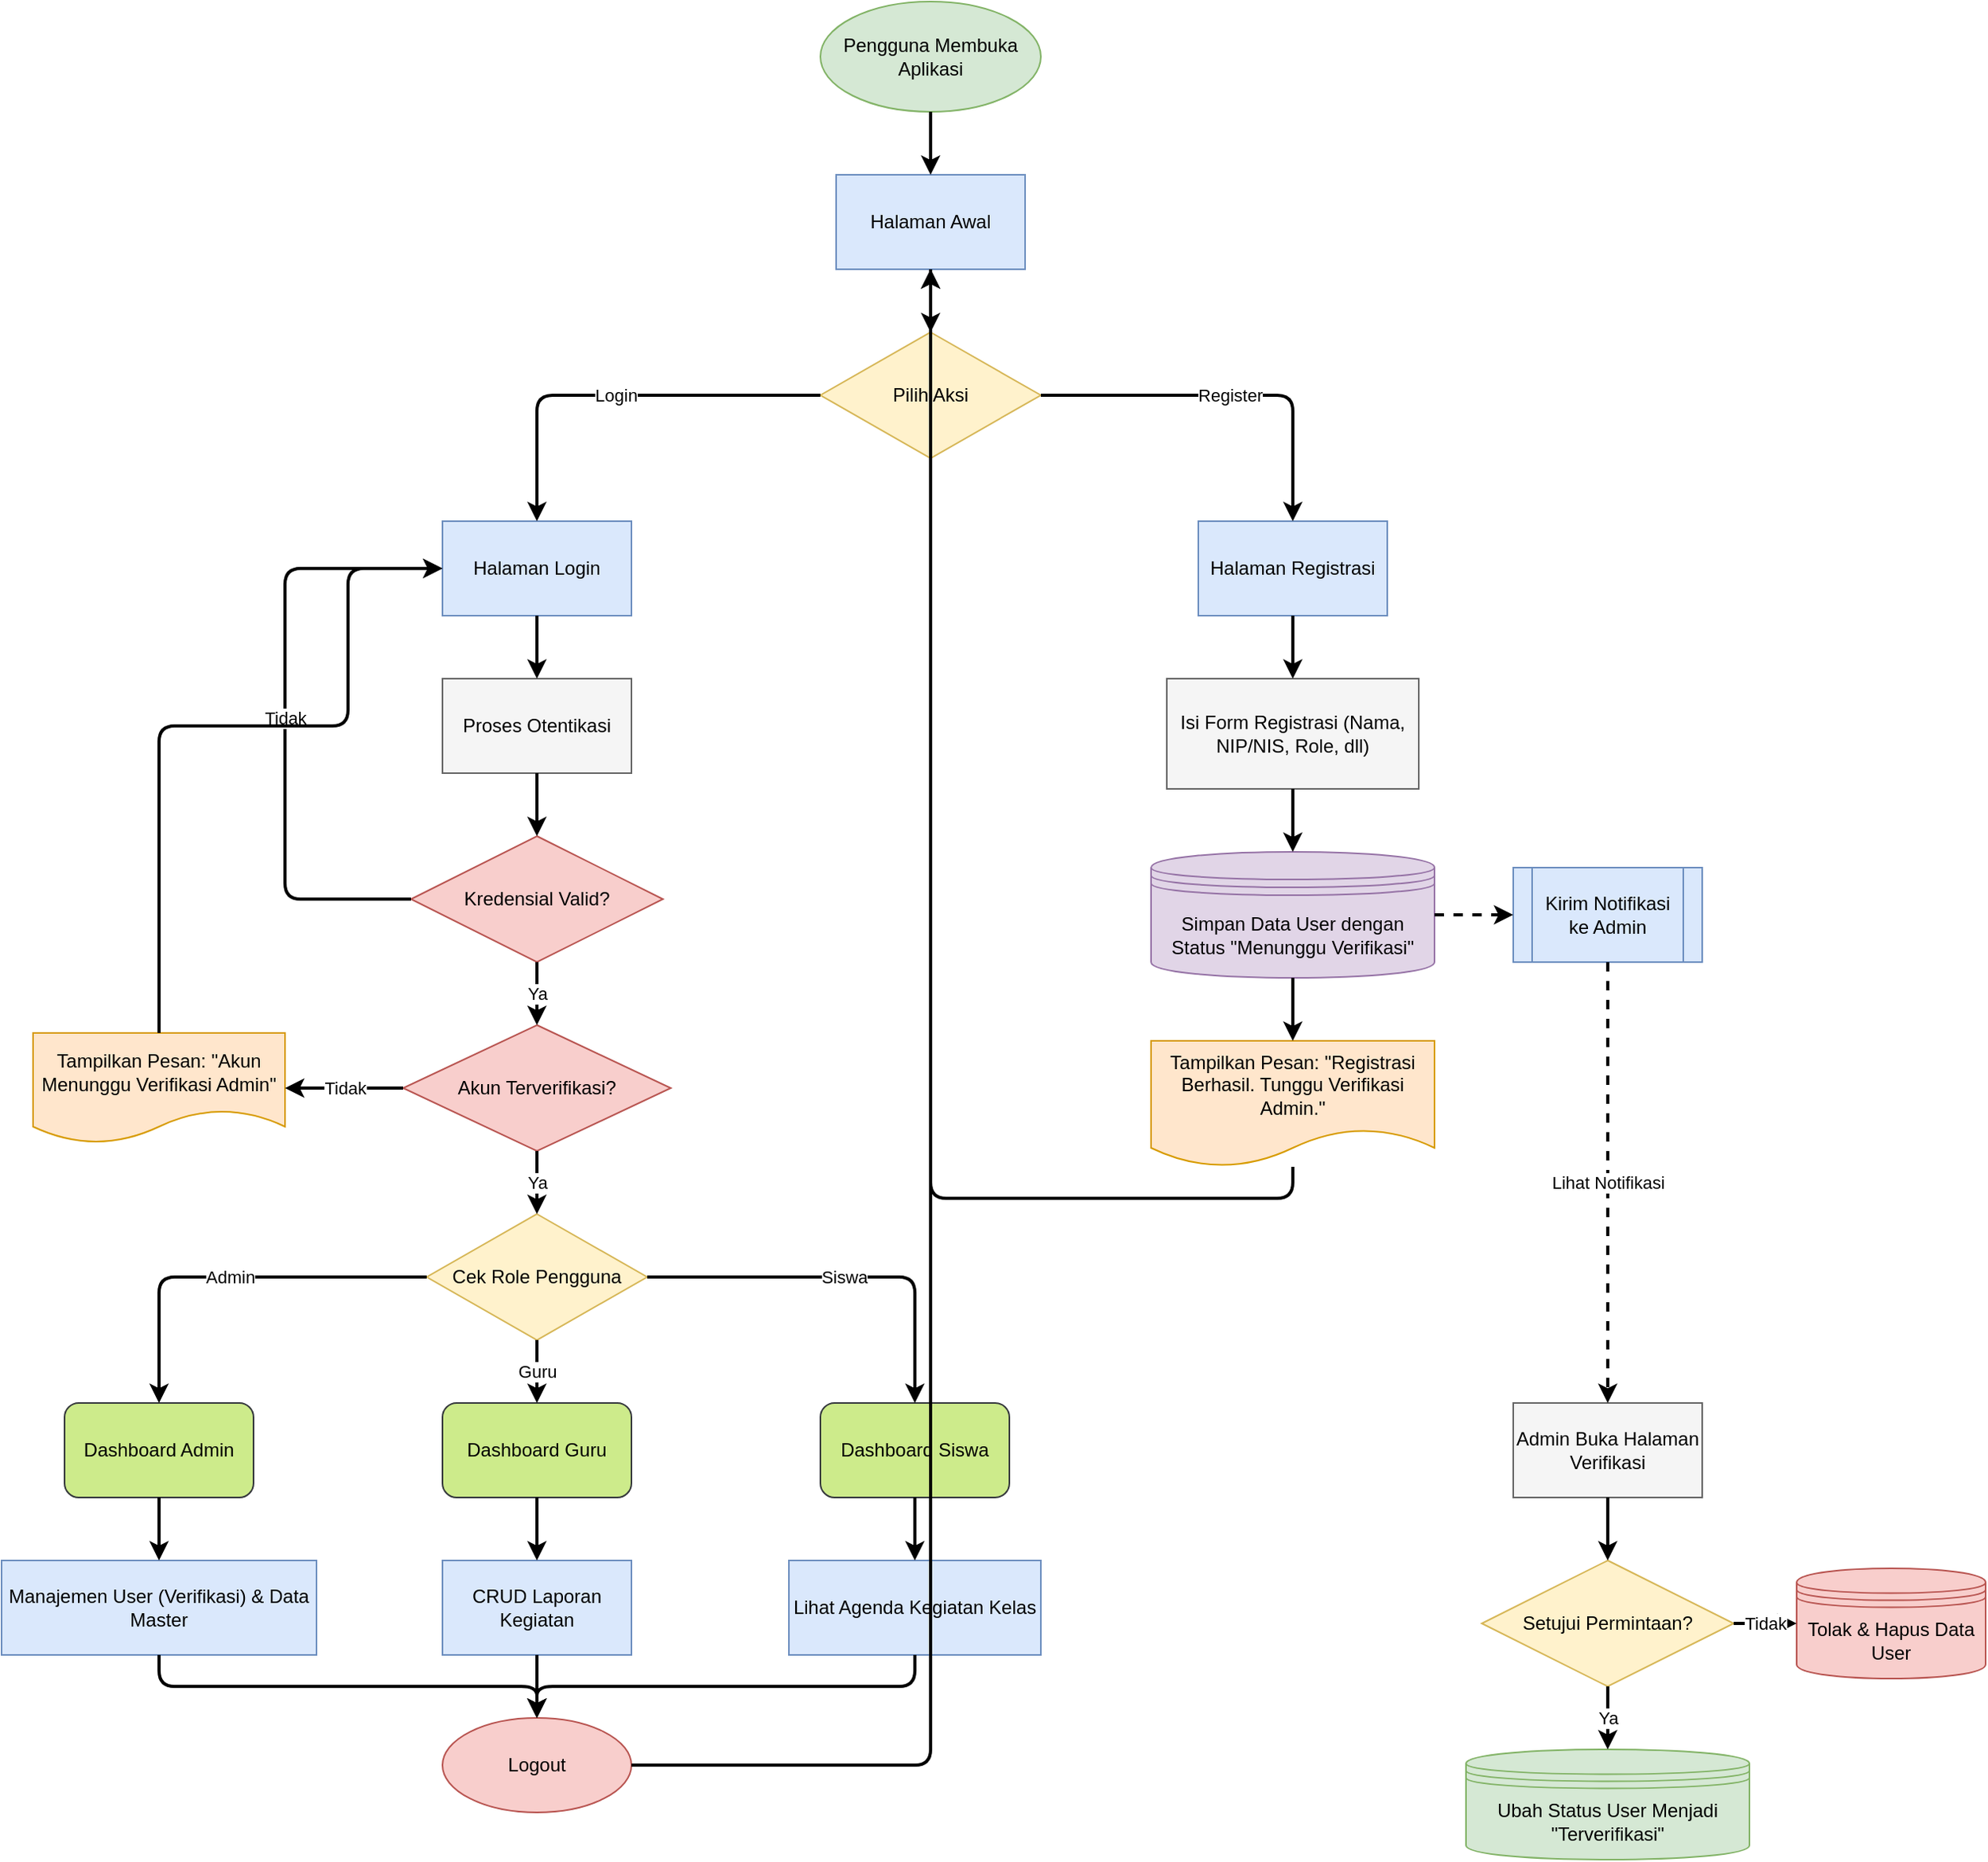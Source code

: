 <mxfile version="28.0.7">
  <diagram name="Alur Aplikasi Guru - Kompleks" id="F_WLoUmrhNOHD6jYoUVZ">
    <mxGraphModel dx="1389" dy="856" grid="1" gridSize="10" guides="1" tooltips="1" connect="1" arrows="1" fold="1" page="1" pageScale="1" pageWidth="850" pageHeight="1100" math="0" shadow="0">
      <root>
        <mxCell id="0" />
        <mxCell id="1" parent="0" />
        <mxCell id="xGcyTXW4MDDECdyArK0P-1" value="Pengguna Membuka Aplikasi" style="ellipse;whiteSpace=wrap;html=1;fillColor=#d5e8d4;strokeColor=#82b366;" vertex="1" parent="1">
          <mxGeometry x="1050" y="380" width="140" height="70" as="geometry" />
        </mxCell>
        <mxCell id="xGcyTXW4MDDECdyArK0P-2" value="Halaman Awal" style="rounded=0;whiteSpace=wrap;html=1;fillColor=#dae8fc;strokeColor=#6c8ebf;" vertex="1" parent="1">
          <mxGeometry x="1060" y="490" width="120" height="60" as="geometry" />
        </mxCell>
        <mxCell id="xGcyTXW4MDDECdyArK0P-3" value="" style="edgeStyle=orthogonalEdgeStyle;endArrow=classic;html=1;endFill=1;strokeWidth=2;" edge="1" parent="1" source="xGcyTXW4MDDECdyArK0P-1" target="xGcyTXW4MDDECdyArK0P-2">
          <mxGeometry relative="1" as="geometry" />
        </mxCell>
        <mxCell id="xGcyTXW4MDDECdyArK0P-4" value="Pilih Aksi" style="rhombus;whiteSpace=wrap;html=1;fillColor=#fff2cc;strokeColor=#d6b656;" vertex="1" parent="1">
          <mxGeometry x="1050" y="590" width="140" height="80" as="geometry" />
        </mxCell>
        <mxCell id="xGcyTXW4MDDECdyArK0P-5" value="" style="edgeStyle=orthogonalEdgeStyle;endArrow=classic;html=1;endFill=1;strokeWidth=2;" edge="1" parent="1" source="xGcyTXW4MDDECdyArK0P-2" target="xGcyTXW4MDDECdyArK0P-4">
          <mxGeometry relative="1" as="geometry" />
        </mxCell>
        <mxCell id="xGcyTXW4MDDECdyArK0P-6" value="Halaman Login" style="rounded=0;whiteSpace=wrap;html=1;fillColor=#dae8fc;strokeColor=#6c8ebf;" vertex="1" parent="1">
          <mxGeometry x="810" y="710" width="120" height="60" as="geometry" />
        </mxCell>
        <mxCell id="xGcyTXW4MDDECdyArK0P-7" value="Halaman Registrasi" style="rounded=0;whiteSpace=wrap;html=1;fillColor=#dae8fc;strokeColor=#6c8ebf;" vertex="1" parent="1">
          <mxGeometry x="1290" y="710" width="120" height="60" as="geometry" />
        </mxCell>
        <mxCell id="xGcyTXW4MDDECdyArK0P-8" value="Login" style="edgeStyle=orthogonalEdgeStyle;endArrow=classic;html=1;endFill=1;strokeWidth=2;" edge="1" parent="1" source="xGcyTXW4MDDECdyArK0P-4" target="xGcyTXW4MDDECdyArK0P-6">
          <mxGeometry relative="1" as="geometry">
            <Array as="points">
              <mxPoint x="870" y="630" />
            </Array>
          </mxGeometry>
        </mxCell>
        <mxCell id="xGcyTXW4MDDECdyArK0P-9" value="Register" style="edgeStyle=orthogonalEdgeStyle;endArrow=classic;html=1;endFill=1;strokeWidth=2;" edge="1" parent="1" source="xGcyTXW4MDDECdyArK0P-4" target="xGcyTXW4MDDECdyArK0P-7">
          <mxGeometry relative="1" as="geometry">
            <Array as="points">
              <mxPoint x="1350" y="630" />
            </Array>
          </mxGeometry>
        </mxCell>
        <mxCell id="xGcyTXW4MDDECdyArK0P-10" value="Proses Otentikasi" style="rounded=0;whiteSpace=wrap;html=1;fillColor=#f5f5f5;strokeColor=#666666;" vertex="1" parent="1">
          <mxGeometry x="810" y="810" width="120" height="60" as="geometry" />
        </mxCell>
        <mxCell id="xGcyTXW4MDDECdyArK0P-11" value="" style="edgeStyle=orthogonalEdgeStyle;endArrow=classic;html=1;endFill=1;strokeWidth=2;" edge="1" parent="1" source="xGcyTXW4MDDECdyArK0P-6" target="xGcyTXW4MDDECdyArK0P-10">
          <mxGeometry relative="1" as="geometry" />
        </mxCell>
        <mxCell id="xGcyTXW4MDDECdyArK0P-12" value="Kredensial Valid?" style="rhombus;whiteSpace=wrap;html=1;fillColor=#f8cecc;strokeColor=#b85450;" vertex="1" parent="1">
          <mxGeometry x="790" y="910" width="160" height="80" as="geometry" />
        </mxCell>
        <mxCell id="xGcyTXW4MDDECdyArK0P-13" value="" style="edgeStyle=orthogonalEdgeStyle;endArrow=classic;html=1;endFill=1;strokeWidth=2;" edge="1" parent="1" source="xGcyTXW4MDDECdyArK0P-10" target="xGcyTXW4MDDECdyArK0P-12">
          <mxGeometry relative="1" as="geometry" />
        </mxCell>
        <mxCell id="xGcyTXW4MDDECdyArK0P-14" value="Tidak" style="edgeStyle=orthogonalEdgeStyle;endArrow=classic;html=1;endFill=1;strokeWidth=2;" edge="1" parent="1" source="xGcyTXW4MDDECdyArK0P-12" target="xGcyTXW4MDDECdyArK0P-6">
          <mxGeometry relative="1" as="geometry">
            <Array as="points">
              <mxPoint x="710" y="950" />
              <mxPoint x="710" y="740" />
            </Array>
          </mxGeometry>
        </mxCell>
        <mxCell id="xGcyTXW4MDDECdyArK0P-15" value="Akun Terverifikasi?" style="rhombus;whiteSpace=wrap;html=1;fillColor=#f8cecc;strokeColor=#b85450;" vertex="1" parent="1">
          <mxGeometry x="785" y="1030" width="170" height="80" as="geometry" />
        </mxCell>
        <mxCell id="xGcyTXW4MDDECdyArK0P-16" value="Ya" style="edgeStyle=orthogonalEdgeStyle;endArrow=classic;html=1;endFill=1;strokeWidth=2;" edge="1" parent="1" source="xGcyTXW4MDDECdyArK0P-12" target="xGcyTXW4MDDECdyArK0P-15">
          <mxGeometry relative="1" as="geometry" />
        </mxCell>
        <mxCell id="xGcyTXW4MDDECdyArK0P-17" value="Tampilkan Pesan: &quot;Akun Menunggu Verifikasi Admin&quot;" style="shape=document;whiteSpace=wrap;html=1;boundedLbl=1;fillColor=#ffe6cc;strokeColor=#d79b00;" vertex="1" parent="1">
          <mxGeometry x="550" y="1035" width="160" height="70" as="geometry" />
        </mxCell>
        <mxCell id="xGcyTXW4MDDECdyArK0P-18" value="Tidak" style="edgeStyle=orthogonalEdgeStyle;endArrow=classic;html=1;endFill=1;strokeWidth=2;" edge="1" parent="1" source="xGcyTXW4MDDECdyArK0P-15" target="xGcyTXW4MDDECdyArK0P-17">
          <mxGeometry relative="1" as="geometry" />
        </mxCell>
        <mxCell id="xGcyTXW4MDDECdyArK0P-19" value="" style="edgeStyle=orthogonalEdgeStyle;endArrow=classic;html=1;endFill=1;strokeWidth=2;" edge="1" parent="1" source="xGcyTXW4MDDECdyArK0P-17" target="xGcyTXW4MDDECdyArK0P-6">
          <mxGeometry relative="1" as="geometry">
            <Array as="points">
              <mxPoint x="630" y="840" />
              <mxPoint x="750" y="840" />
              <mxPoint x="750" y="740" />
            </Array>
          </mxGeometry>
        </mxCell>
        <mxCell id="xGcyTXW4MDDECdyArK0P-20" value="Cek Role Pengguna" style="rhombus;whiteSpace=wrap;html=1;fillColor=#fff2cc;strokeColor=#d6b656;" vertex="1" parent="1">
          <mxGeometry x="800" y="1150" width="140" height="80" as="geometry" />
        </mxCell>
        <mxCell id="xGcyTXW4MDDECdyArK0P-21" value="Ya" style="edgeStyle=orthogonalEdgeStyle;endArrow=classic;html=1;endFill=1;strokeWidth=2;" edge="1" parent="1" source="xGcyTXW4MDDECdyArK0P-15" target="xGcyTXW4MDDECdyArK0P-20">
          <mxGeometry relative="1" as="geometry" />
        </mxCell>
        <mxCell id="xGcyTXW4MDDECdyArK0P-22" value="Dashboard Admin" style="rounded=1;whiteSpace=wrap;html=1;fillColor=#cdeb8b;strokeColor=#36393d;" vertex="1" parent="1">
          <mxGeometry x="570" y="1270" width="120" height="60" as="geometry" />
        </mxCell>
        <mxCell id="xGcyTXW4MDDECdyArK0P-23" value="Dashboard Guru" style="rounded=1;whiteSpace=wrap;html=1;fillColor=#cdeb8b;strokeColor=#36393d;" vertex="1" parent="1">
          <mxGeometry x="810" y="1270" width="120" height="60" as="geometry" />
        </mxCell>
        <mxCell id="xGcyTXW4MDDECdyArK0P-24" value="Dashboard Siswa" style="rounded=1;whiteSpace=wrap;html=1;fillColor=#cdeb8b;strokeColor=#36393d;" vertex="1" parent="1">
          <mxGeometry x="1050" y="1270" width="120" height="60" as="geometry" />
        </mxCell>
        <mxCell id="xGcyTXW4MDDECdyArK0P-25" value="Admin" style="edgeStyle=orthogonalEdgeStyle;endArrow=classic;html=1;endFill=1;strokeWidth=2;" edge="1" parent="1" source="xGcyTXW4MDDECdyArK0P-20" target="xGcyTXW4MDDECdyArK0P-22">
          <mxGeometry relative="1" as="geometry">
            <Array as="points">
              <mxPoint x="630" y="1190" />
            </Array>
          </mxGeometry>
        </mxCell>
        <mxCell id="xGcyTXW4MDDECdyArK0P-26" value="Guru" style="edgeStyle=orthogonalEdgeStyle;endArrow=classic;html=1;endFill=1;strokeWidth=2;" edge="1" parent="1" source="xGcyTXW4MDDECdyArK0P-20" target="xGcyTXW4MDDECdyArK0P-23">
          <mxGeometry relative="1" as="geometry" />
        </mxCell>
        <mxCell id="xGcyTXW4MDDECdyArK0P-27" value="Siswa" style="edgeStyle=orthogonalEdgeStyle;endArrow=classic;html=1;endFill=1;strokeWidth=2;" edge="1" parent="1" source="xGcyTXW4MDDECdyArK0P-20" target="xGcyTXW4MDDECdyArK0P-24">
          <mxGeometry relative="1" as="geometry">
            <Array as="points">
              <mxPoint x="1110" y="1190" />
            </Array>
          </mxGeometry>
        </mxCell>
        <mxCell id="xGcyTXW4MDDECdyArK0P-28" value="Manajemen User (Verifikasi) &amp; Data Master" style="rounded=0;whiteSpace=wrap;html=1;fillColor=#dae8fc;strokeColor=#6c8ebf;" vertex="1" parent="1">
          <mxGeometry x="530" y="1370" width="200" height="60" as="geometry" />
        </mxCell>
        <mxCell id="xGcyTXW4MDDECdyArK0P-29" value="CRUD Laporan Kegiatan" style="rounded=0;whiteSpace=wrap;html=1;fillColor=#dae8fc;strokeColor=#6c8ebf;" vertex="1" parent="1">
          <mxGeometry x="810" y="1370" width="120" height="60" as="geometry" />
        </mxCell>
        <mxCell id="xGcyTXW4MDDECdyArK0P-30" value="Lihat Agenda Kegiatan Kelas" style="rounded=0;whiteSpace=wrap;html=1;fillColor=#dae8fc;strokeColor=#6c8ebf;" vertex="1" parent="1">
          <mxGeometry x="1030" y="1370" width="160" height="60" as="geometry" />
        </mxCell>
        <mxCell id="xGcyTXW4MDDECdyArK0P-31" value="" style="edgeStyle=orthogonalEdgeStyle;endArrow=classic;html=1;endFill=1;strokeWidth=2;" edge="1" parent="1" source="xGcyTXW4MDDECdyArK0P-22" target="xGcyTXW4MDDECdyArK0P-28">
          <mxGeometry relative="1" as="geometry" />
        </mxCell>
        <mxCell id="xGcyTXW4MDDECdyArK0P-32" value="" style="edgeStyle=orthogonalEdgeStyle;endArrow=classic;html=1;endFill=1;strokeWidth=2;" edge="1" parent="1" source="xGcyTXW4MDDECdyArK0P-23" target="xGcyTXW4MDDECdyArK0P-29">
          <mxGeometry relative="1" as="geometry" />
        </mxCell>
        <mxCell id="xGcyTXW4MDDECdyArK0P-33" value="" style="edgeStyle=orthogonalEdgeStyle;endArrow=classic;html=1;endFill=1;strokeWidth=2;" edge="1" parent="1" source="xGcyTXW4MDDECdyArK0P-24" target="xGcyTXW4MDDECdyArK0P-30">
          <mxGeometry relative="1" as="geometry" />
        </mxCell>
        <mxCell id="xGcyTXW4MDDECdyArK0P-34" value="Logout" style="ellipse;whiteSpace=wrap;html=1;fillColor=#f8cecc;strokeColor=#b85450;" vertex="1" parent="1">
          <mxGeometry x="810" y="1470" width="120" height="60" as="geometry" />
        </mxCell>
        <mxCell id="xGcyTXW4MDDECdyArK0P-35" value="" style="endArrow=classic;html=1;edgeStyle=orthogonalEdgeStyle;strokeWidth=2;" edge="1" parent="1" source="xGcyTXW4MDDECdyArK0P-28" target="xGcyTXW4MDDECdyArK0P-34">
          <mxGeometry relative="1" as="geometry">
            <Array as="points">
              <mxPoint x="630" y="1450" />
              <mxPoint x="870" y="1450" />
            </Array>
          </mxGeometry>
        </mxCell>
        <mxCell id="xGcyTXW4MDDECdyArK0P-36" value="" style="endArrow=classic;html=1;edgeStyle=orthogonalEdgeStyle;strokeWidth=2;" edge="1" parent="1" source="xGcyTXW4MDDECdyArK0P-29" target="xGcyTXW4MDDECdyArK0P-34">
          <mxGeometry relative="1" as="geometry" />
        </mxCell>
        <mxCell id="xGcyTXW4MDDECdyArK0P-37" value="" style="endArrow=classic;html=1;edgeStyle=orthogonalEdgeStyle;strokeWidth=2;" edge="1" parent="1" source="xGcyTXW4MDDECdyArK0P-30" target="xGcyTXW4MDDECdyArK0P-34">
          <mxGeometry relative="1" as="geometry">
            <Array as="points">
              <mxPoint x="1110" y="1450" />
              <mxPoint x="870" y="1450" />
            </Array>
          </mxGeometry>
        </mxCell>
        <mxCell id="xGcyTXW4MDDECdyArK0P-38" value="" style="endArrow=classic;html=1;edgeStyle=orthogonalEdgeStyle;strokeWidth=2;" edge="1" parent="1" source="xGcyTXW4MDDECdyArK0P-34" target="xGcyTXW4MDDECdyArK0P-2">
          <mxGeometry relative="1" as="geometry">
            <Array as="points">
              <mxPoint x="870" y="1500" />
              <mxPoint x="1120" y="1500" />
            </Array>
          </mxGeometry>
        </mxCell>
        <mxCell id="xGcyTXW4MDDECdyArK0P-39" value="Isi Form Registrasi (Nama, NIP/NIS, Role, dll)" style="rounded=0;whiteSpace=wrap;html=1;fillColor=#f5f5f5;strokeColor=#666666;" vertex="1" parent="1">
          <mxGeometry x="1270" y="810" width="160" height="70" as="geometry" />
        </mxCell>
        <mxCell id="xGcyTXW4MDDECdyArK0P-40" value="" style="edgeStyle=orthogonalEdgeStyle;endArrow=classic;html=1;endFill=1;strokeWidth=2;" edge="1" parent="1" source="xGcyTXW4MDDECdyArK0P-7" target="xGcyTXW4MDDECdyArK0P-39">
          <mxGeometry relative="1" as="geometry" />
        </mxCell>
        <mxCell id="xGcyTXW4MDDECdyArK0P-41" value="Simpan Data User dengan Status &quot;Menunggu Verifikasi&quot;" style="shape=datastore;whiteSpace=wrap;html=1;fillColor=#e1d5e7;strokeColor=#9673a6;" vertex="1" parent="1">
          <mxGeometry x="1260" y="920" width="180" height="80" as="geometry" />
        </mxCell>
        <mxCell id="xGcyTXW4MDDECdyArK0P-42" value="" style="edgeStyle=orthogonalEdgeStyle;endArrow=classic;html=1;endFill=1;strokeWidth=2;" edge="1" parent="1" source="xGcyTXW4MDDECdyArK0P-39" target="xGcyTXW4MDDECdyArK0P-41">
          <mxGeometry relative="1" as="geometry" />
        </mxCell>
        <mxCell id="xGcyTXW4MDDECdyArK0P-43" value="Kirim Notifikasi ke Admin" style="shape=process;whiteSpace=wrap;html=1;backgroundOutline=1;fillColor=#dae8fc;strokeColor=#6c8ebf;" vertex="1" parent="1">
          <mxGeometry x="1490" y="930" width="120" height="60" as="geometry" />
        </mxCell>
        <mxCell id="xGcyTXW4MDDECdyArK0P-44" value="" style="edgeStyle=orthogonalEdgeStyle;endArrow=classic;html=1;endFill=1;dashed=1;strokeWidth=2;" edge="1" parent="1" source="xGcyTXW4MDDECdyArK0P-41" target="xGcyTXW4MDDECdyArK0P-43">
          <mxGeometry relative="1" as="geometry" />
        </mxCell>
        <mxCell id="xGcyTXW4MDDECdyArK0P-45" value="Tampilkan Pesan: &quot;Registrasi Berhasil. Tunggu Verifikasi Admin.&quot;" style="shape=document;whiteSpace=wrap;html=1;boundedLbl=1;fillColor=#ffe6cc;strokeColor=#d79b00;" vertex="1" parent="1">
          <mxGeometry x="1260" y="1040" width="180" height="80" as="geometry" />
        </mxCell>
        <mxCell id="xGcyTXW4MDDECdyArK0P-46" value="" style="edgeStyle=orthogonalEdgeStyle;endArrow=classic;html=1;endFill=1;strokeWidth=2;" edge="1" parent="1" source="xGcyTXW4MDDECdyArK0P-41" target="xGcyTXW4MDDECdyArK0P-45">
          <mxGeometry relative="1" as="geometry" />
        </mxCell>
        <mxCell id="xGcyTXW4MDDECdyArK0P-47" value="" style="edgeStyle=orthogonalEdgeStyle;endArrow=classic;html=1;endFill=1;strokeWidth=2;" edge="1" parent="1" source="xGcyTXW4MDDECdyArK0P-45" target="xGcyTXW4MDDECdyArK0P-2">
          <mxGeometry relative="1" as="geometry">
            <Array as="points">
              <mxPoint x="1350" y="1140" />
              <mxPoint x="1120" y="1140" />
            </Array>
          </mxGeometry>
        </mxCell>
        <mxCell id="xGcyTXW4MDDECdyArK0P-48" value="Admin Buka Halaman Verifikasi" style="rounded=0;whiteSpace=wrap;html=1;fillColor=#f5f5f5;strokeColor=#666666;" vertex="1" parent="1">
          <mxGeometry x="1490" y="1270" width="120" height="60" as="geometry" />
        </mxCell>
        <mxCell id="xGcyTXW4MDDECdyArK0P-49" value="Lihat Notifikasi" style="edgeStyle=orthogonalEdgeStyle;endArrow=classic;html=1;endFill=1;dashed=1;strokeWidth=2;" edge="1" parent="1" source="xGcyTXW4MDDECdyArK0P-43" target="xGcyTXW4MDDECdyArK0P-48">
          <mxGeometry relative="1" as="geometry">
            <Array as="points">
              <mxPoint x="1550" y="1160" />
            </Array>
          </mxGeometry>
        </mxCell>
        <mxCell id="xGcyTXW4MDDECdyArK0P-50" value="Setujui Permintaan?" style="rhombus;whiteSpace=wrap;html=1;fillColor=#fff2cc;strokeColor=#d6b656;" vertex="1" parent="1">
          <mxGeometry x="1470" y="1370" width="160" height="80" as="geometry" />
        </mxCell>
        <mxCell id="xGcyTXW4MDDECdyArK0P-51" value="" style="edgeStyle=orthogonalEdgeStyle;endArrow=classic;html=1;endFill=1;strokeWidth=2;" edge="1" parent="1" source="xGcyTXW4MDDECdyArK0P-48" target="xGcyTXW4MDDECdyArK0P-50">
          <mxGeometry relative="1" as="geometry" />
        </mxCell>
        <mxCell id="xGcyTXW4MDDECdyArK0P-52" value="Ubah Status User Menjadi &quot;Terverifikasi&quot;" style="shape=datastore;whiteSpace=wrap;html=1;fillColor=#d5e8d4;strokeColor=#82b366;" vertex="1" parent="1">
          <mxGeometry x="1460" y="1490" width="180" height="70" as="geometry" />
        </mxCell>
        <mxCell id="xGcyTXW4MDDECdyArK0P-53" value="Ya" style="edgeStyle=orthogonalEdgeStyle;endArrow=classic;html=1;endFill=1;strokeWidth=2;" edge="1" parent="1" source="xGcyTXW4MDDECdyArK0P-50" target="xGcyTXW4MDDECdyArK0P-52">
          <mxGeometry relative="1" as="geometry" />
        </mxCell>
        <mxCell id="xGcyTXW4MDDECdyArK0P-54" value="Tolak &amp; Hapus Data User" style="shape=datastore;whiteSpace=wrap;html=1;fillColor=#f8cecc;strokeColor=#b85450;" vertex="1" parent="1">
          <mxGeometry x="1670" y="1375" width="120" height="70" as="geometry" />
        </mxCell>
        <mxCell id="xGcyTXW4MDDECdyArK0P-55" value="Tidak" style="edgeStyle=orthogonalEdgeStyle;endArrow=classic;html=1;endFill=1;strokeWidth=2;" edge="1" parent="1" source="xGcyTXW4MDDECdyArK0P-50" target="xGcyTXW4MDDECdyArK0P-54">
          <mxGeometry relative="1" as="geometry" />
        </mxCell>
      </root>
    </mxGraphModel>
  </diagram>
</mxfile>
